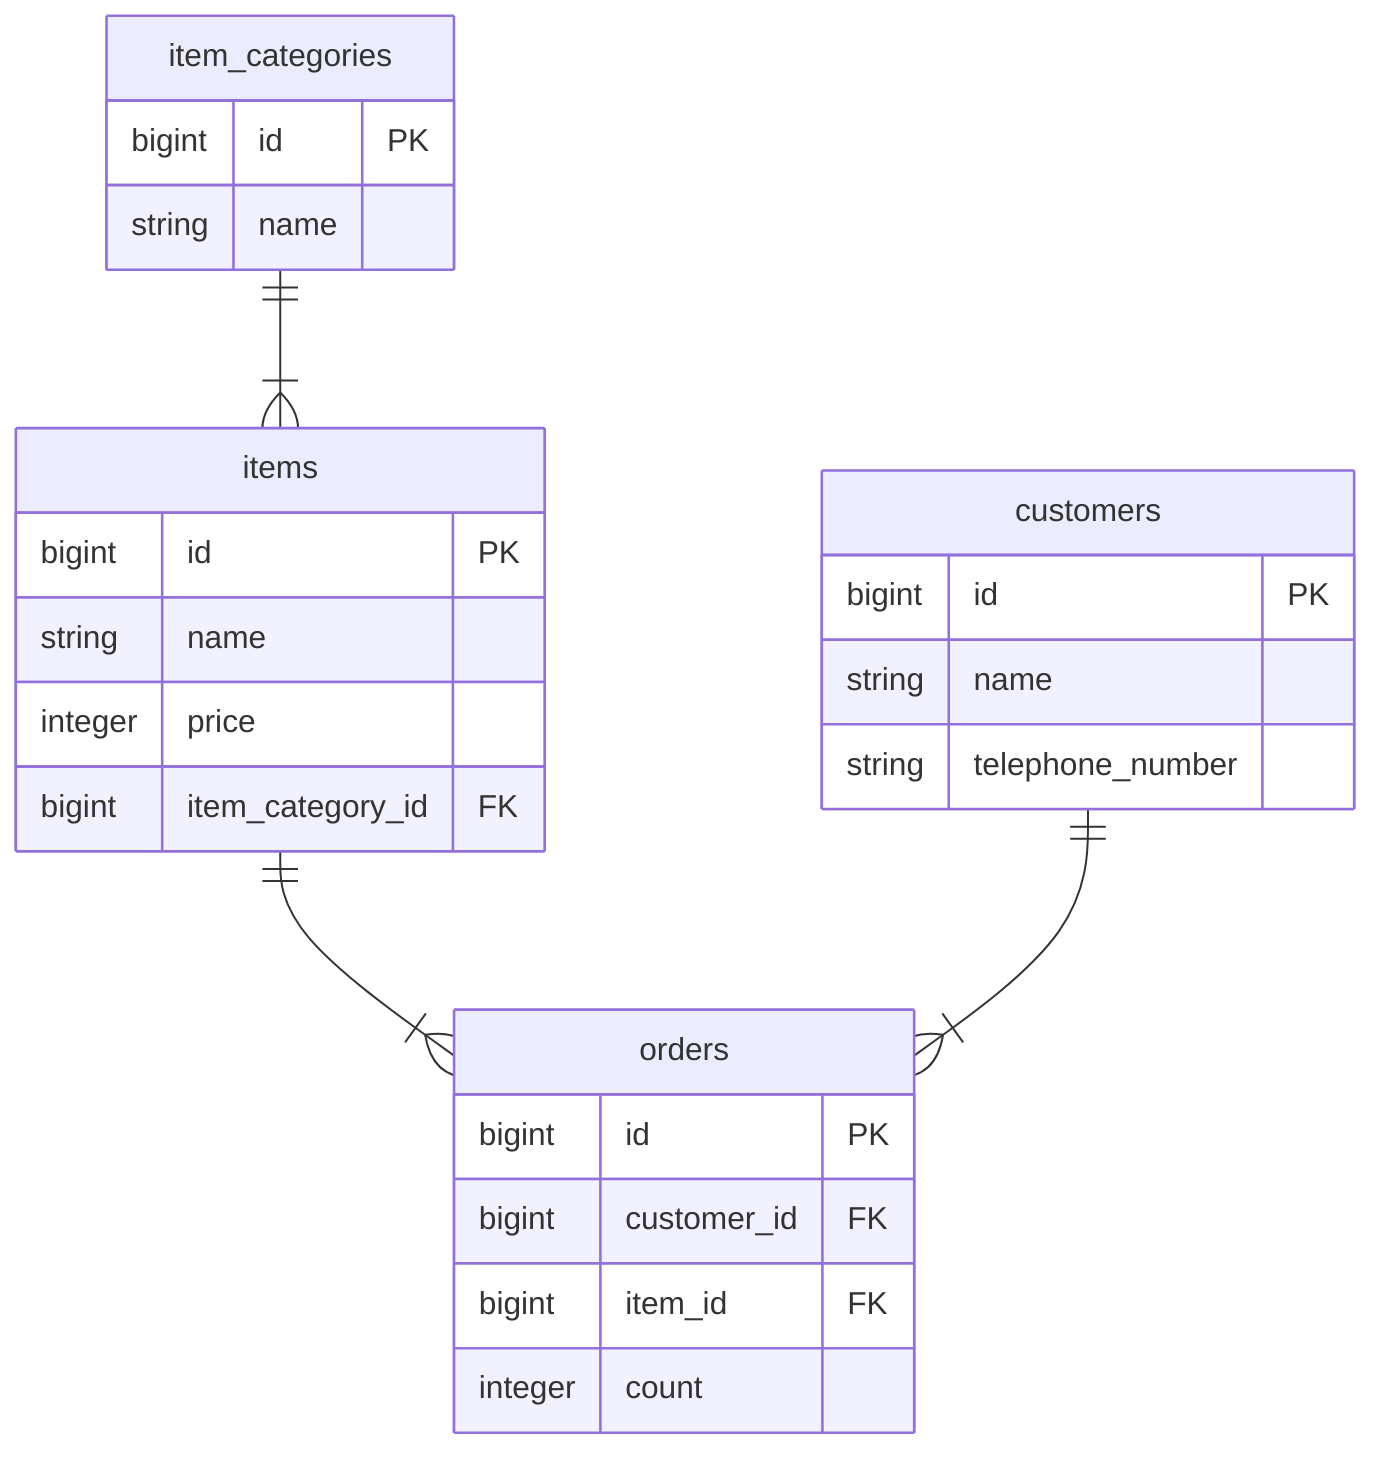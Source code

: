erDiagram
    items ||--|{ orders : ""
    customers ||--|{ orders : ""
    item_categories ||--|{ items : ""

    items {
        bigint id PK
        string name
        integer price
        bigint item_category_id FK
    }
    customers {
        bigint id PK
        string name
        string telephone_number
    }
    orders {
        bigint id PK
        bigint customer_id FK
        bigint item_id FK
        integer count
    }
    item_categories {
        bigint id PK
        string name
    }